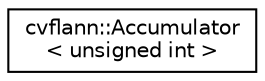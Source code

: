 digraph "Graphical Class Hierarchy"
{
 // LATEX_PDF_SIZE
  edge [fontname="Helvetica",fontsize="10",labelfontname="Helvetica",labelfontsize="10"];
  node [fontname="Helvetica",fontsize="10",shape=record];
  rankdir="LR";
  Node0 [label="cvflann::Accumulator\l\< unsigned int \>",height=0.2,width=0.4,color="black", fillcolor="white", style="filled",URL="$structcvflann_1_1_accumulator_3_01unsigned_01int_01_4.html",tooltip=" "];
}
